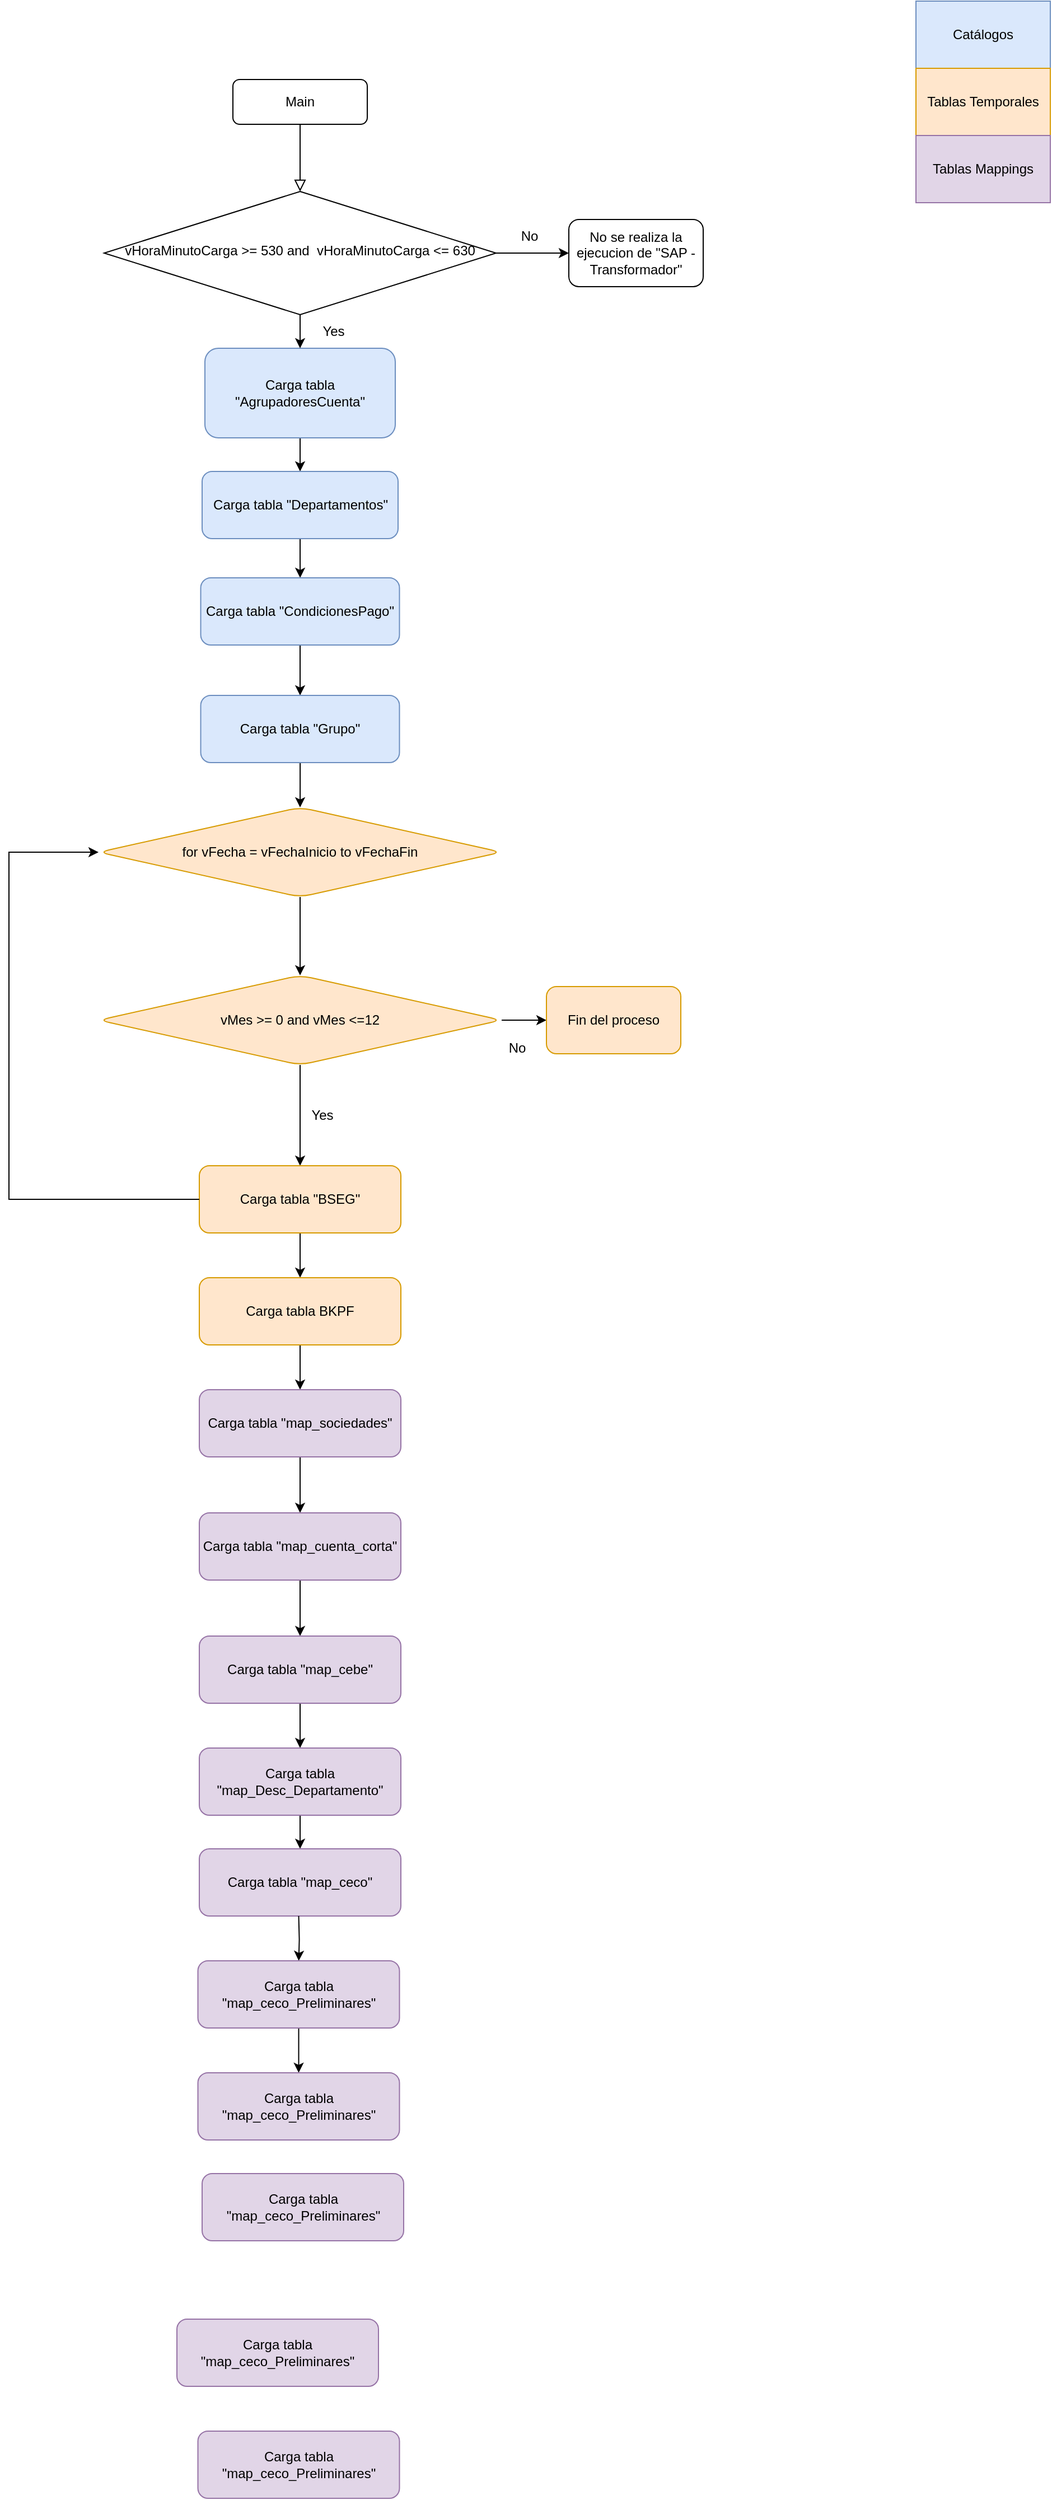 <mxfile version="20.5.1" type="github">
  <diagram id="GQnaYG-rqlwZKuTvwa2_" name="Página-1">
    <mxGraphModel dx="1695" dy="482" grid="1" gridSize="10" guides="1" tooltips="1" connect="1" arrows="1" fold="1" page="1" pageScale="1" pageWidth="827" pageHeight="1169" background="none" math="0" shadow="0">
      <root>
        <mxCell id="WIyWlLk6GJQsqaUBKTNV-0" />
        <mxCell id="WIyWlLk6GJQsqaUBKTNV-1" parent="WIyWlLk6GJQsqaUBKTNV-0" />
        <mxCell id="WIyWlLk6GJQsqaUBKTNV-2" value="" style="rounded=0;html=1;jettySize=auto;orthogonalLoop=1;fontSize=11;endArrow=block;endFill=0;endSize=8;strokeWidth=1;shadow=0;labelBackgroundColor=none;edgeStyle=orthogonalEdgeStyle;" parent="WIyWlLk6GJQsqaUBKTNV-1" source="WIyWlLk6GJQsqaUBKTNV-3" target="WIyWlLk6GJQsqaUBKTNV-6" edge="1">
          <mxGeometry relative="1" as="geometry" />
        </mxCell>
        <mxCell id="WIyWlLk6GJQsqaUBKTNV-3" value="Main" style="rounded=1;whiteSpace=wrap;html=1;fontSize=12;glass=0;strokeWidth=1;shadow=0;" parent="WIyWlLk6GJQsqaUBKTNV-1" vertex="1">
          <mxGeometry x="160" y="80" width="120" height="40" as="geometry" />
        </mxCell>
        <mxCell id="WIyWlLk6GJQsqaUBKTNV-6" value="vHoraMinutoCarga &amp;gt;= 530 and&amp;nbsp; vHoraMinutoCarga&amp;nbsp;&amp;lt;= 630" style="rhombus;whiteSpace=wrap;html=1;shadow=0;fontFamily=Helvetica;fontSize=12;align=center;strokeWidth=1;spacing=6;spacingTop=-4;" parent="WIyWlLk6GJQsqaUBKTNV-1" vertex="1">
          <mxGeometry x="45" y="180" width="350" height="110" as="geometry" />
        </mxCell>
        <mxCell id="1th80AZOmVQuG13iKhUE-0" value="" style="endArrow=classic;html=1;rounded=0;exitX=1;exitY=0.5;exitDx=0;exitDy=0;entryX=0;entryY=0.5;entryDx=0;entryDy=0;" parent="WIyWlLk6GJQsqaUBKTNV-1" source="WIyWlLk6GJQsqaUBKTNV-6" edge="1" target="1th80AZOmVQuG13iKhUE-1">
          <mxGeometry width="50" height="50" relative="1" as="geometry">
            <mxPoint x="380" y="280" as="sourcePoint" />
            <mxPoint x="430" y="235" as="targetPoint" />
          </mxGeometry>
        </mxCell>
        <mxCell id="1th80AZOmVQuG13iKhUE-1" value="No se realiza la ejecucion de &quot;SAP - Transformador&quot;" style="rounded=1;whiteSpace=wrap;html=1;" parent="WIyWlLk6GJQsqaUBKTNV-1" vertex="1">
          <mxGeometry x="460" y="205" width="120" height="60" as="geometry" />
        </mxCell>
        <mxCell id="1th80AZOmVQuG13iKhUE-6" value="" style="edgeStyle=orthogonalEdgeStyle;rounded=0;orthogonalLoop=1;jettySize=auto;html=1;" parent="WIyWlLk6GJQsqaUBKTNV-1" source="1th80AZOmVQuG13iKhUE-3" target="1th80AZOmVQuG13iKhUE-5" edge="1">
          <mxGeometry relative="1" as="geometry" />
        </mxCell>
        <mxCell id="1th80AZOmVQuG13iKhUE-3" value="Carga tabla &quot;AgrupadoresCuenta&quot;" style="rounded=1;whiteSpace=wrap;html=1;fillColor=#dae8fc;strokeColor=#6c8ebf;" parent="WIyWlLk6GJQsqaUBKTNV-1" vertex="1">
          <mxGeometry x="135" y="320" width="170" height="80" as="geometry" />
        </mxCell>
        <mxCell id="1th80AZOmVQuG13iKhUE-4" value="" style="endArrow=classic;html=1;rounded=0;exitX=0.5;exitY=1;exitDx=0;exitDy=0;" parent="WIyWlLk6GJQsqaUBKTNV-1" source="WIyWlLk6GJQsqaUBKTNV-6" target="1th80AZOmVQuG13iKhUE-3" edge="1">
          <mxGeometry width="50" height="50" relative="1" as="geometry">
            <mxPoint x="310" y="310" as="sourcePoint" />
            <mxPoint x="360" y="260" as="targetPoint" />
          </mxGeometry>
        </mxCell>
        <mxCell id="1th80AZOmVQuG13iKhUE-8" value="" style="edgeStyle=orthogonalEdgeStyle;rounded=0;orthogonalLoop=1;jettySize=auto;html=1;" parent="WIyWlLk6GJQsqaUBKTNV-1" source="1th80AZOmVQuG13iKhUE-5" target="1th80AZOmVQuG13iKhUE-7" edge="1">
          <mxGeometry relative="1" as="geometry" />
        </mxCell>
        <mxCell id="1th80AZOmVQuG13iKhUE-5" value="Carga tabla &quot;Departamentos&quot;" style="rounded=1;whiteSpace=wrap;html=1;fillColor=#dae8fc;strokeColor=#6c8ebf;" parent="WIyWlLk6GJQsqaUBKTNV-1" vertex="1">
          <mxGeometry x="132.5" y="430" width="175" height="60" as="geometry" />
        </mxCell>
        <mxCell id="1th80AZOmVQuG13iKhUE-10" value="" style="edgeStyle=orthogonalEdgeStyle;rounded=0;orthogonalLoop=1;jettySize=auto;html=1;" parent="WIyWlLk6GJQsqaUBKTNV-1" source="1th80AZOmVQuG13iKhUE-7" target="1th80AZOmVQuG13iKhUE-9" edge="1">
          <mxGeometry relative="1" as="geometry" />
        </mxCell>
        <mxCell id="1th80AZOmVQuG13iKhUE-7" value="Carga tabla &quot;CondicionesPago&quot;" style="whiteSpace=wrap;html=1;rounded=1;fillColor=#dae8fc;strokeColor=#6c8ebf;" parent="WIyWlLk6GJQsqaUBKTNV-1" vertex="1">
          <mxGeometry x="131.25" y="525" width="177.5" height="60" as="geometry" />
        </mxCell>
        <mxCell id="vqWyqIKkudGvJ093-fDm-4" value="" style="edgeStyle=orthogonalEdgeStyle;rounded=0;orthogonalLoop=1;jettySize=auto;html=1;" parent="WIyWlLk6GJQsqaUBKTNV-1" source="1th80AZOmVQuG13iKhUE-9" target="vqWyqIKkudGvJ093-fDm-3" edge="1">
          <mxGeometry relative="1" as="geometry" />
        </mxCell>
        <mxCell id="1th80AZOmVQuG13iKhUE-9" value="Carga tabla &quot;Grupo&quot;" style="whiteSpace=wrap;html=1;rounded=1;fillColor=#dae8fc;strokeColor=#6c8ebf;" parent="WIyWlLk6GJQsqaUBKTNV-1" vertex="1">
          <mxGeometry x="131.25" y="630" width="177.5" height="60" as="geometry" />
        </mxCell>
        <mxCell id="1th80AZOmVQuG13iKhUE-13" value="Catálogos" style="rounded=0;whiteSpace=wrap;html=1;fillColor=#dae8fc;strokeColor=#6c8ebf;" parent="WIyWlLk6GJQsqaUBKTNV-1" vertex="1">
          <mxGeometry x="770" y="10" width="120" height="60" as="geometry" />
        </mxCell>
        <mxCell id="vqWyqIKkudGvJ093-fDm-7" value="" style="edgeStyle=orthogonalEdgeStyle;rounded=0;orthogonalLoop=1;jettySize=auto;html=1;" parent="WIyWlLk6GJQsqaUBKTNV-1" source="vqWyqIKkudGvJ093-fDm-3" target="vqWyqIKkudGvJ093-fDm-6" edge="1">
          <mxGeometry relative="1" as="geometry" />
        </mxCell>
        <mxCell id="vqWyqIKkudGvJ093-fDm-3" value="for vFecha = vFechaInicio to vFechaFin" style="rhombus;whiteSpace=wrap;html=1;fillColor=#ffe6cc;strokeColor=#d79b00;rounded=1;" parent="WIyWlLk6GJQsqaUBKTNV-1" vertex="1">
          <mxGeometry x="40" y="730" width="360" height="80" as="geometry" />
        </mxCell>
        <mxCell id="vqWyqIKkudGvJ093-fDm-9" value="" style="edgeStyle=orthogonalEdgeStyle;rounded=0;orthogonalLoop=1;jettySize=auto;html=1;" parent="WIyWlLk6GJQsqaUBKTNV-1" source="vqWyqIKkudGvJ093-fDm-6" target="vqWyqIKkudGvJ093-fDm-8" edge="1">
          <mxGeometry relative="1" as="geometry" />
        </mxCell>
        <mxCell id="bXqgMq5kuop3on50bwo2-2" value="" style="edgeStyle=orthogonalEdgeStyle;rounded=0;orthogonalLoop=1;jettySize=auto;html=1;" edge="1" parent="WIyWlLk6GJQsqaUBKTNV-1" source="vqWyqIKkudGvJ093-fDm-6" target="bXqgMq5kuop3on50bwo2-1">
          <mxGeometry relative="1" as="geometry" />
        </mxCell>
        <mxCell id="vqWyqIKkudGvJ093-fDm-6" value="vMes &amp;gt;= 0 and vMes &amp;lt;=12" style="rhombus;whiteSpace=wrap;html=1;fillColor=#ffe6cc;strokeColor=#d79b00;rounded=1;" parent="WIyWlLk6GJQsqaUBKTNV-1" vertex="1">
          <mxGeometry x="40" y="880" width="360" height="80" as="geometry" />
        </mxCell>
        <mxCell id="bXqgMq5kuop3on50bwo2-9" value="" style="edgeStyle=orthogonalEdgeStyle;rounded=0;orthogonalLoop=1;jettySize=auto;html=1;" edge="1" parent="WIyWlLk6GJQsqaUBKTNV-1" source="vqWyqIKkudGvJ093-fDm-8" target="bXqgMq5kuop3on50bwo2-8">
          <mxGeometry relative="1" as="geometry" />
        </mxCell>
        <mxCell id="vqWyqIKkudGvJ093-fDm-8" value="Carga tabla &quot;BSEG&quot;" style="whiteSpace=wrap;html=1;fillColor=#ffe6cc;strokeColor=#d79b00;rounded=1;" parent="WIyWlLk6GJQsqaUBKTNV-1" vertex="1">
          <mxGeometry x="130" y="1050" width="180" height="60" as="geometry" />
        </mxCell>
        <mxCell id="bXqgMq5kuop3on50bwo2-0" value="Tablas Temporales" style="rounded=0;whiteSpace=wrap;html=1;fillColor=#ffe6cc;strokeColor=#d79b00;" vertex="1" parent="WIyWlLk6GJQsqaUBKTNV-1">
          <mxGeometry x="770" y="70" width="120" height="60" as="geometry" />
        </mxCell>
        <mxCell id="bXqgMq5kuop3on50bwo2-1" value="Fin del proceso" style="whiteSpace=wrap;html=1;fillColor=#ffe6cc;strokeColor=#d79b00;rounded=1;" vertex="1" parent="WIyWlLk6GJQsqaUBKTNV-1">
          <mxGeometry x="440" y="890" width="120" height="60" as="geometry" />
        </mxCell>
        <mxCell id="bXqgMq5kuop3on50bwo2-3" value="No" style="text;html=1;strokeColor=none;fillColor=none;align=center;verticalAlign=middle;whiteSpace=wrap;rounded=0;" vertex="1" parent="WIyWlLk6GJQsqaUBKTNV-1">
          <mxGeometry x="384" y="930" width="60" height="30" as="geometry" />
        </mxCell>
        <mxCell id="bXqgMq5kuop3on50bwo2-4" value="Yes" style="text;html=1;strokeColor=none;fillColor=none;align=center;verticalAlign=middle;whiteSpace=wrap;rounded=0;" vertex="1" parent="WIyWlLk6GJQsqaUBKTNV-1">
          <mxGeometry x="210" y="990" width="60" height="30" as="geometry" />
        </mxCell>
        <mxCell id="bXqgMq5kuop3on50bwo2-5" value="No" style="text;html=1;strokeColor=none;fillColor=none;align=center;verticalAlign=middle;whiteSpace=wrap;rounded=0;" vertex="1" parent="WIyWlLk6GJQsqaUBKTNV-1">
          <mxGeometry x="395" y="205" width="60" height="30" as="geometry" />
        </mxCell>
        <mxCell id="bXqgMq5kuop3on50bwo2-6" value="Yes" style="text;html=1;strokeColor=none;fillColor=none;align=center;verticalAlign=middle;whiteSpace=wrap;rounded=0;" vertex="1" parent="WIyWlLk6GJQsqaUBKTNV-1">
          <mxGeometry x="220" y="290" width="60" height="30" as="geometry" />
        </mxCell>
        <mxCell id="bXqgMq5kuop3on50bwo2-7" value="" style="edgeStyle=elbowEdgeStyle;elbow=horizontal;endArrow=classic;html=1;rounded=0;exitX=0;exitY=0.5;exitDx=0;exitDy=0;" edge="1" parent="WIyWlLk6GJQsqaUBKTNV-1" source="vqWyqIKkudGvJ093-fDm-8" target="vqWyqIKkudGvJ093-fDm-3">
          <mxGeometry width="50" height="50" relative="1" as="geometry">
            <mxPoint x="90" y="1070" as="sourcePoint" />
            <mxPoint x="40" y="1010" as="targetPoint" />
            <Array as="points">
              <mxPoint x="-40" y="930" />
              <mxPoint x="70" y="1050" />
            </Array>
          </mxGeometry>
        </mxCell>
        <mxCell id="bXqgMq5kuop3on50bwo2-11" value="" style="edgeStyle=orthogonalEdgeStyle;rounded=0;orthogonalLoop=1;jettySize=auto;html=1;" edge="1" parent="WIyWlLk6GJQsqaUBKTNV-1" source="bXqgMq5kuop3on50bwo2-8" target="bXqgMq5kuop3on50bwo2-10">
          <mxGeometry relative="1" as="geometry" />
        </mxCell>
        <mxCell id="bXqgMq5kuop3on50bwo2-8" value="Carga tabla BKPF" style="whiteSpace=wrap;html=1;fillColor=#ffe6cc;strokeColor=#d79b00;rounded=1;" vertex="1" parent="WIyWlLk6GJQsqaUBKTNV-1">
          <mxGeometry x="130" y="1150" width="180" height="60" as="geometry" />
        </mxCell>
        <mxCell id="bXqgMq5kuop3on50bwo2-15" value="" style="edgeStyle=orthogonalEdgeStyle;rounded=0;orthogonalLoop=1;jettySize=auto;html=1;" edge="1" parent="WIyWlLk6GJQsqaUBKTNV-1" source="bXqgMq5kuop3on50bwo2-10" target="bXqgMq5kuop3on50bwo2-14">
          <mxGeometry relative="1" as="geometry" />
        </mxCell>
        <mxCell id="bXqgMq5kuop3on50bwo2-10" value="Carga tabla &quot;map_sociedades&quot;" style="whiteSpace=wrap;html=1;fillColor=#e1d5e7;strokeColor=#9673a6;rounded=1;" vertex="1" parent="WIyWlLk6GJQsqaUBKTNV-1">
          <mxGeometry x="130" y="1250" width="180" height="60" as="geometry" />
        </mxCell>
        <mxCell id="bXqgMq5kuop3on50bwo2-12" value="Tablas Mappings" style="rounded=0;whiteSpace=wrap;html=1;fillColor=#e1d5e7;strokeColor=#9673a6;" vertex="1" parent="WIyWlLk6GJQsqaUBKTNV-1">
          <mxGeometry x="770" y="130" width="120" height="60" as="geometry" />
        </mxCell>
        <mxCell id="bXqgMq5kuop3on50bwo2-17" value="" style="edgeStyle=orthogonalEdgeStyle;rounded=0;orthogonalLoop=1;jettySize=auto;html=1;" edge="1" parent="WIyWlLk6GJQsqaUBKTNV-1" source="bXqgMq5kuop3on50bwo2-14" target="bXqgMq5kuop3on50bwo2-16">
          <mxGeometry relative="1" as="geometry" />
        </mxCell>
        <mxCell id="bXqgMq5kuop3on50bwo2-14" value="Carga tabla &quot;map_cuenta_corta&quot;" style="whiteSpace=wrap;html=1;fillColor=#e1d5e7;strokeColor=#9673a6;rounded=1;" vertex="1" parent="WIyWlLk6GJQsqaUBKTNV-1">
          <mxGeometry x="130" y="1360" width="180" height="60" as="geometry" />
        </mxCell>
        <mxCell id="bXqgMq5kuop3on50bwo2-19" value="" style="edgeStyle=orthogonalEdgeStyle;rounded=0;orthogonalLoop=1;jettySize=auto;html=1;entryX=0.5;entryY=0;entryDx=0;entryDy=0;" edge="1" parent="WIyWlLk6GJQsqaUBKTNV-1" source="bXqgMq5kuop3on50bwo2-16" target="bXqgMq5kuop3on50bwo2-20">
          <mxGeometry relative="1" as="geometry">
            <mxPoint x="220" y="1610" as="targetPoint" />
          </mxGeometry>
        </mxCell>
        <mxCell id="bXqgMq5kuop3on50bwo2-16" value="Carga tabla &quot;map_cebe&quot;" style="whiteSpace=wrap;html=1;fillColor=#e1d5e7;strokeColor=#9673a6;rounded=1;" vertex="1" parent="WIyWlLk6GJQsqaUBKTNV-1">
          <mxGeometry x="130" y="1470" width="180" height="60" as="geometry" />
        </mxCell>
        <mxCell id="bXqgMq5kuop3on50bwo2-23" value="" style="edgeStyle=orthogonalEdgeStyle;rounded=0;orthogonalLoop=1;jettySize=auto;html=1;" edge="1" parent="WIyWlLk6GJQsqaUBKTNV-1" source="bXqgMq5kuop3on50bwo2-20" target="bXqgMq5kuop3on50bwo2-22">
          <mxGeometry relative="1" as="geometry" />
        </mxCell>
        <mxCell id="bXqgMq5kuop3on50bwo2-20" value="Carga tabla &quot;map_Desc_Departamento&quot;" style="whiteSpace=wrap;html=1;fillColor=#e1d5e7;strokeColor=#9673a6;rounded=1;" vertex="1" parent="WIyWlLk6GJQsqaUBKTNV-1">
          <mxGeometry x="130" y="1570" width="180" height="60" as="geometry" />
        </mxCell>
        <mxCell id="bXqgMq5kuop3on50bwo2-22" value="Carga tabla &quot;map_ceco&quot;" style="whiteSpace=wrap;html=1;fillColor=#e1d5e7;strokeColor=#9673a6;rounded=1;" vertex="1" parent="WIyWlLk6GJQsqaUBKTNV-1">
          <mxGeometry x="130" y="1660" width="180" height="60" as="geometry" />
        </mxCell>
        <mxCell id="bXqgMq5kuop3on50bwo2-24" value="" style="edgeStyle=orthogonalEdgeStyle;rounded=0;orthogonalLoop=1;jettySize=auto;html=1;" edge="1" target="bXqgMq5kuop3on50bwo2-25" parent="WIyWlLk6GJQsqaUBKTNV-1">
          <mxGeometry relative="1" as="geometry">
            <mxPoint x="218.75" y="1720" as="sourcePoint" />
          </mxGeometry>
        </mxCell>
        <mxCell id="bXqgMq5kuop3on50bwo2-32" value="" style="edgeStyle=orthogonalEdgeStyle;rounded=0;orthogonalLoop=1;jettySize=auto;html=1;" edge="1" parent="WIyWlLk6GJQsqaUBKTNV-1" source="bXqgMq5kuop3on50bwo2-25" target="bXqgMq5kuop3on50bwo2-29">
          <mxGeometry relative="1" as="geometry" />
        </mxCell>
        <mxCell id="bXqgMq5kuop3on50bwo2-25" value="Carga tabla &quot;map_ceco_Preliminares&quot;" style="whiteSpace=wrap;html=1;fillColor=#e1d5e7;strokeColor=#9673a6;rounded=1;" vertex="1" parent="WIyWlLk6GJQsqaUBKTNV-1">
          <mxGeometry x="128.75" y="1760" width="180" height="60" as="geometry" />
        </mxCell>
        <mxCell id="bXqgMq5kuop3on50bwo2-28" value="Carga tabla &quot;map_ceco_Preliminares&quot;" style="whiteSpace=wrap;html=1;fillColor=#e1d5e7;strokeColor=#9673a6;rounded=1;" vertex="1" parent="WIyWlLk6GJQsqaUBKTNV-1">
          <mxGeometry x="128.75" y="2180" width="180" height="60" as="geometry" />
        </mxCell>
        <mxCell id="bXqgMq5kuop3on50bwo2-29" value="Carga tabla &quot;map_ceco_Preliminares&quot;" style="whiteSpace=wrap;html=1;fillColor=#e1d5e7;strokeColor=#9673a6;rounded=1;" vertex="1" parent="WIyWlLk6GJQsqaUBKTNV-1">
          <mxGeometry x="128.75" y="1860" width="180" height="60" as="geometry" />
        </mxCell>
        <mxCell id="bXqgMq5kuop3on50bwo2-30" value="Carga tabla &quot;map_ceco_Preliminares&quot;" style="whiteSpace=wrap;html=1;fillColor=#e1d5e7;strokeColor=#9673a6;rounded=1;" vertex="1" parent="WIyWlLk6GJQsqaUBKTNV-1">
          <mxGeometry x="132.5" y="1950" width="180" height="60" as="geometry" />
        </mxCell>
        <mxCell id="bXqgMq5kuop3on50bwo2-31" value="Carga tabla &quot;map_ceco_Preliminares&quot;" style="whiteSpace=wrap;html=1;fillColor=#e1d5e7;strokeColor=#9673a6;rounded=1;" vertex="1" parent="WIyWlLk6GJQsqaUBKTNV-1">
          <mxGeometry x="110" y="2080" width="180" height="60" as="geometry" />
        </mxCell>
      </root>
    </mxGraphModel>
  </diagram>
</mxfile>
